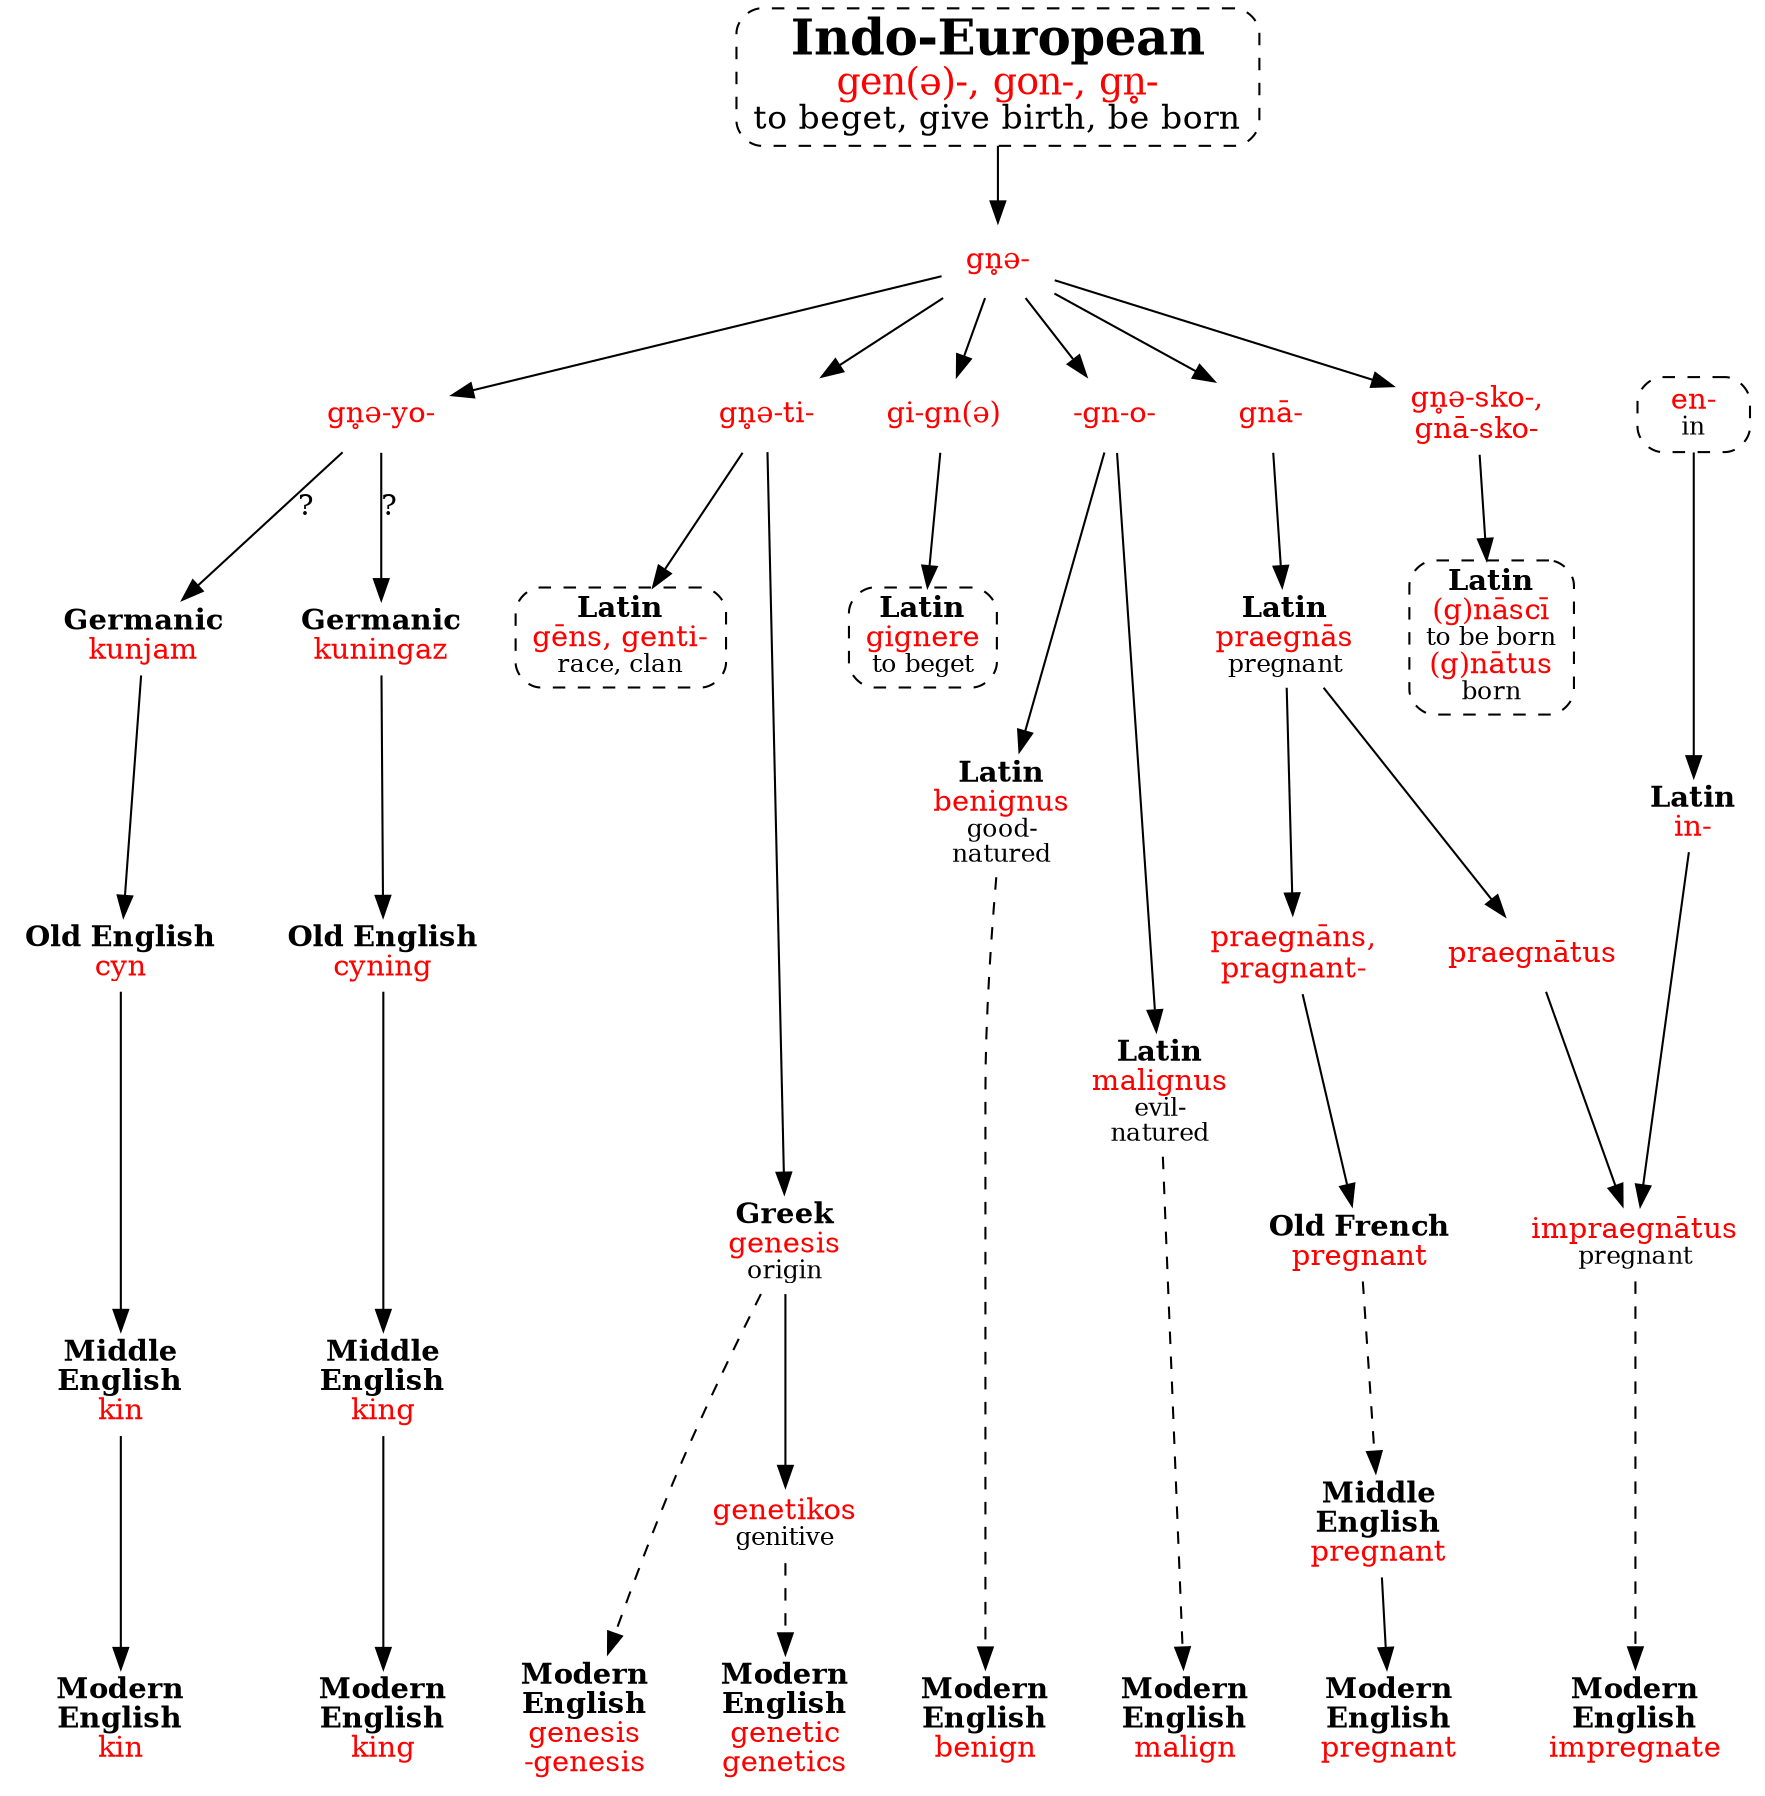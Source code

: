 strict digraph {
/* sources: roots AHD WiS */
node [shape=none]

genIE [label=<<font point-size="24"><b>Indo-European</b></font><br/><font point-size="18" color="red">gen(ə)-, gon-, gn̥-</font><br/><font point-size="16">to beget, give birth, be born</font>> shape=box style="dashed,rounded" URL="gen-birth0.svg" tooltip=""]
genIE -> gne
gne [label=<<font color="red">gn̥ə-</font>>]

gne -> { gneyo gneti gigne gno gna gnesko }
gneyo [label=<<font color="red">gn̥ə-yo-</font>>]
// gnet [label=<<font color="red">gn̥ə-t-</font>>]
gneti [label=<<font color="red">gn̥ə-ti-</font>>]
gigne [label=<<font color="red">gi-gn(ə)</font>>]
gno [label=<<font color="red">-gn-o-</font>>]
gna [label=<<font color="red">gnā-</font>>]
gnesko [label=<<font color="red">gn̥ə-sko-,<br/>gnā-sko-</font>>]

/* kin, king */
gneyo -> kunjamGm [label="?"] // is this the contested link? 
kunjamGm -> cynOE -> kinME -> kin
gneyo -> kuningazGm [label="?"] // is this the contested link? 
kuningazGm -> cyningOE -> kingME -> king
kunjamGm [label=<<b>Germanic</b><br/><font color="red">kunjam</font>>] // or kuningaz, family
kuningazGm [label=<<b>Germanic</b><br/><font color="red">kuningaz</font>>]
cynOE [label=<<b>Old English</b><br/><font color="red">cyn</font>>]
kinME [label=<<b>Middle<br/>English</b><br/><font color="red">kin</font>>]
kin [label=<<b>Modern<br/>English</b><br/><font color="red">kin</font>>]
cyningOE [label=<<b>Old English</b><br/><font color="red">cyning</font>>]
kingME [label=<<b>Middle<br/>English</b><br/><font color="red">king</font>>]
king [label=<<b>Modern<br/>English</b><br/><font color="red">king</font>>]

/* L gens */
gneti -> gensL
// gensL -> gensE [style=dashed]
gensL [label=<<b>Latin</b><br/><font color="red">gēns, genti-</font><br/><font point-size="12">race, clan</font>> shape=box style="dashed,rounded" URL="gen-gens.svg"]
// gensE [label=<<font color="red">gens<br/>gentle<br/>genteel<br/>gentile<br/>gentry<br/>jaunty<br/>gendarme</font>> shape=box style="dashed,rounded" URL="gen-gens.svg"]

/* genesis: list? */
gneti -> genesisG
genesisG -> genesis [style=dashed]
genesisG [label=<<b>Greek</b><br/><font color="red">genesis</font><br/><font point-size="12">origin</font>>]
genesis [label=<<b>Modern<br/>English</b><br/><font color="red">genesis<br/>-genesis</font>>]

/* genetic */
genesisG -> genetikosG
genetikosG -> genetic [style=dashed]
genetikosG [label=<<font color="red">genetikos</font><br/><font point-size="12">genitive</font>>]
genetic [label=<<b>Modern<br/>English</b><br/><font color="red">genetic<br/>genetics</font>>]

/* cognition, agnostic, gnostic, prognosis, diagnosis, knowledge - not this root
gigne -> gnosisG
// gnosisG -> gnosis [style=dashed]
gnosisG [label=<<b>Greek</b><br/><font color="red">gnōsis</font><br/><font point-size="12">knowledge</font>> shape=box style="dashed,rounded" URL="gen-gnosis.svg"]
// gnosis [label=<<font color="red">cognition<br/>prognosis<br/>agnostic<br/>etc.</font>> shape=box style="dashed,rounded" URL="gen-gnosis.svg"]
*/

/* genital */
gigne -> gignereL
// genitusL -> genital [style=dashed]
gignereL [label=<<b>Latin</b><br/><font color="red">gignere</font><br/><font point-size="12">to beget</font>> shape=box style="dashed,rounded" URL="gen-genitus.svg"]
// genitusL [label=<<font color="red">genitus</font>>]
// genital [label=<<font color="red">genital<br/>genitive<br/>progeny<br/>progenitor<br/>primogeniture<br/>congenital<br/>gingerly</font>> shape=box style="dashed,rounded" URL="gen-genitus.svg"]

/* benign, malign */
gno -> {benignusL malignusL} // add prefixes
benignusL -> benign [style=dashed]
malignusL -> malign [style=dashed]
benignusL [label=<<b>Latin</b><br/><font color="red">benignus</font><br/><font point-size="12">good-<br/>natured</font>>]
malignusL [label=<<b>Latin</b><br/><font color="red">malignus</font><br/><font point-size="12">evil-<br/>natured</font>>]
benign [label=<<b>Modern<br/>English</b><br/><font color="red">benign</font>>]
malign [label=<<b>Modern<br/>English</b><br/><font color="red">malign</font>>]

/* pregnant, impregnate, omitted: impregnable2 (pregnable, impregnable1 < ghend-take)*/
gna -> praegnasL -> praegnantL -> pregnantOF
pregnantOF -> pregnantME [style=dashed]
pregnantME -> pregnant
praegnasL [label=<<b>Latin</b><br/><font color="red">praegnās</font><br/><font point-size="12">pregnant</font>>]
praegnantL [label=<<font color="red">praegnāns,<br/>pragnant-</font>>]
pregnantOF [label=<<b>Old French</b><br/><font color="red">pregnant</font>>]
pregnantME [label=<<b>Middle<br/>English</b><br/><font color="red">pregnant</font>>]
pregnant [label=<<b>Modern<br/>English</b><br/><font color="red">pregnant</font>>]
praegnasL -> praegnatusL -> impraegnatusL
impraegnatusL -> impregnate [style=dashed]
enIE -> inL -> impraegnatusL
praegnatusL [label=<<font color="red">praegnātus</font>>]
impraegnatusL [label=<<font color="red">impraegnātus</font><br/><font point-size="12">pregnant</font>>]
impregnate [label=<<b>Modern<br/>English</b><br/><font color="red">impregnate</font>>]
enIE [label=<<font color="red">en-</font><br/><font point-size="12">in</font>> shape=box style="dashed,rounded" URL="en-in.svg"]
inL [label=<<b>Latin</b><br/><font color="red">in-</font>>]

/* native, nature, nascent, etc */
gnesko -> gnasciL
// gnasciL -> native [style=dashed]
gnasciL [label=<<b>Latin</b><br/><font color="red">(g)nāscī</font><br/><font point-size="12">to be born</font><br/><font color="red">(g)nātus</font><br/><font point-size="12">born</font>> shape=box style="dashed,rounded" URL="gen-gnasci.svg"]
// native [label=<<font color="red">native<br/>nature<br/>nascent<br/>naive<br/>nation<br/>natal<br/>née<br/>Noël<br/>adnate<br/>agnate<br/>cognate<br/>connate<br/>enate<br/>innate<br/>neonate<br/>renaissance<br/>puisne<br/>puny</font>> shape=box style="dashed,rounded" URL="gen-gnasci.svg"]


{ rank=sink kin king genesis benign malign pregnant impregnate genetic }
{ rank=same gneyo gneti gigne gna gno gnesko enIE }
}